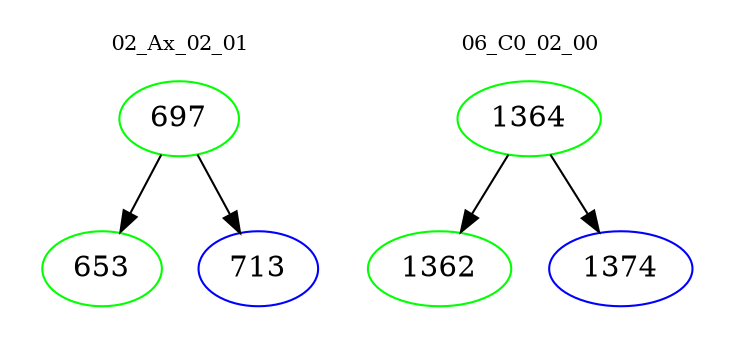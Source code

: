 digraph{
subgraph cluster_0 {
color = white
label = "02_Ax_02_01";
fontsize=10;
T0_697 [label="697", color="green"]
T0_697 -> T0_653 [color="black"]
T0_653 [label="653", color="green"]
T0_697 -> T0_713 [color="black"]
T0_713 [label="713", color="blue"]
}
subgraph cluster_1 {
color = white
label = "06_C0_02_00";
fontsize=10;
T1_1364 [label="1364", color="green"]
T1_1364 -> T1_1362 [color="black"]
T1_1362 [label="1362", color="green"]
T1_1364 -> T1_1374 [color="black"]
T1_1374 [label="1374", color="blue"]
}
}
